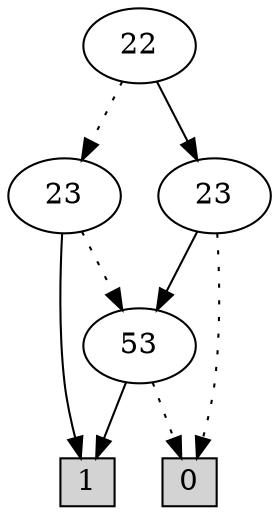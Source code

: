 digraph G {
0 [shape=box, label="0", style=filled, shape=box, height=0.3, width=0.3];
1 [shape=box, label="1", style=filled, shape=box, height=0.3, width=0.3];
897 [label="22"];
897 -> 896 [style=dotted];
897 -> 890 [style=filled];
896 [label="23"];
896 -> 108 [style=dotted];
896 -> 1 [style=filled];
108 [label="53"];
108 -> 0 [style=dotted];
108 -> 1 [style=filled];
890 [label="23"];
890 -> 0 [style=dotted];
890 -> 108 [style=filled];
}
